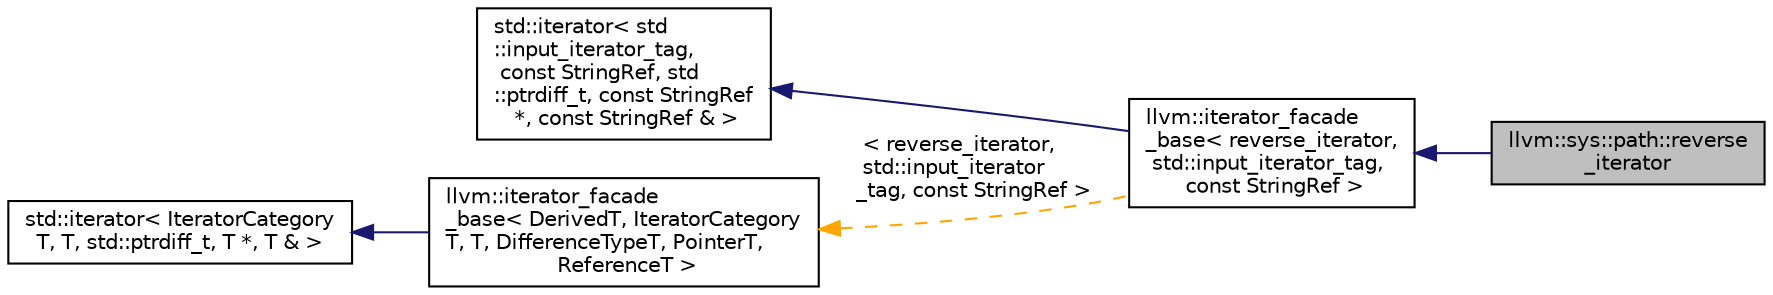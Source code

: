 digraph "llvm::sys::path::reverse_iterator"
{
 // LATEX_PDF_SIZE
  bgcolor="transparent";
  edge [fontname="Helvetica",fontsize="10",labelfontname="Helvetica",labelfontsize="10"];
  node [fontname="Helvetica",fontsize="10",shape="box"];
  rankdir="LR";
  Node1 [label="llvm::sys::path::reverse\l_iterator",height=0.2,width=0.4,color="black", fillcolor="grey75", style="filled", fontcolor="black",tooltip="Reverse path iterator."];
  Node2 -> Node1 [dir="back",color="midnightblue",fontsize="10",style="solid",fontname="Helvetica"];
  Node2 [label="llvm::iterator_facade\l_base\< reverse_iterator,\l std::input_iterator_tag,\l const StringRef \>",height=0.2,width=0.4,color="black",URL="$classllvm_1_1iterator__facade__base.html",tooltip=" "];
  Node3 -> Node2 [dir="back",color="midnightblue",fontsize="10",style="solid",fontname="Helvetica"];
  Node3 [label="std::iterator\< std\l::input_iterator_tag,\l const StringRef, std\l::ptrdiff_t, const StringRef\l *, const StringRef & \>",height=0.2,width=0.4,color="black",tooltip=" "];
  Node4 -> Node2 [dir="back",color="orange",fontsize="10",style="dashed",label=" \< reverse_iterator,\l std::input_iterator\l_tag, const StringRef \>" ,fontname="Helvetica"];
  Node4 [label="llvm::iterator_facade\l_base\< DerivedT, IteratorCategory\lT, T, DifferenceTypeT, PointerT,\l ReferenceT \>",height=0.2,width=0.4,color="black",URL="$classllvm_1_1iterator__facade__base.html",tooltip="CRTP base class which implements the entire standard iterator facade in terms of a minimal subset of ..."];
  Node5 -> Node4 [dir="back",color="midnightblue",fontsize="10",style="solid",fontname="Helvetica"];
  Node5 [label="std::iterator\< IteratorCategory\lT, T, std::ptrdiff_t, T *, T & \>",height=0.2,width=0.4,color="black",tooltip=" "];
}
